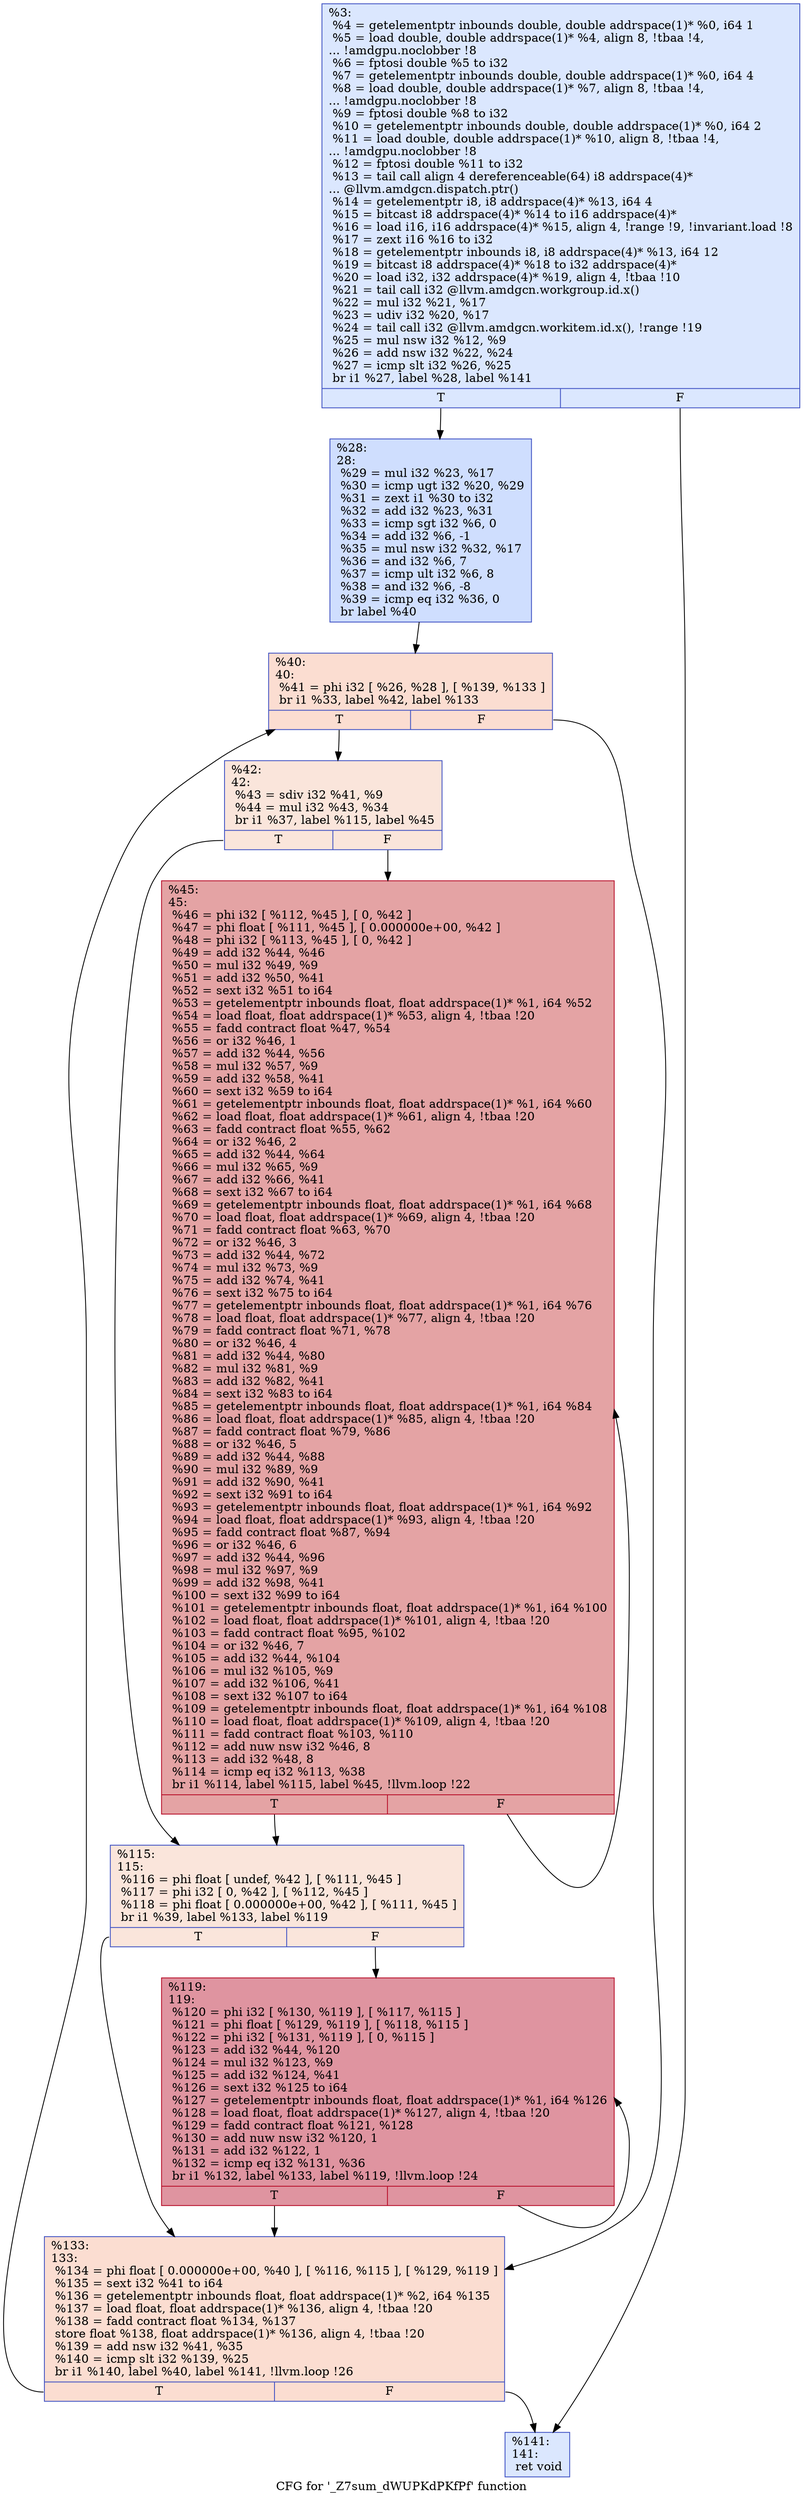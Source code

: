 digraph "CFG for '_Z7sum_dWUPKdPKfPf' function" {
	label="CFG for '_Z7sum_dWUPKdPKfPf' function";

	Node0x4f356f0 [shape=record,color="#3d50c3ff", style=filled, fillcolor="#aec9fc70",label="{%3:\l  %4 = getelementptr inbounds double, double addrspace(1)* %0, i64 1\l  %5 = load double, double addrspace(1)* %4, align 8, !tbaa !4,\l... !amdgpu.noclobber !8\l  %6 = fptosi double %5 to i32\l  %7 = getelementptr inbounds double, double addrspace(1)* %0, i64 4\l  %8 = load double, double addrspace(1)* %7, align 8, !tbaa !4,\l... !amdgpu.noclobber !8\l  %9 = fptosi double %8 to i32\l  %10 = getelementptr inbounds double, double addrspace(1)* %0, i64 2\l  %11 = load double, double addrspace(1)* %10, align 8, !tbaa !4,\l... !amdgpu.noclobber !8\l  %12 = fptosi double %11 to i32\l  %13 = tail call align 4 dereferenceable(64) i8 addrspace(4)*\l... @llvm.amdgcn.dispatch.ptr()\l  %14 = getelementptr i8, i8 addrspace(4)* %13, i64 4\l  %15 = bitcast i8 addrspace(4)* %14 to i16 addrspace(4)*\l  %16 = load i16, i16 addrspace(4)* %15, align 4, !range !9, !invariant.load !8\l  %17 = zext i16 %16 to i32\l  %18 = getelementptr inbounds i8, i8 addrspace(4)* %13, i64 12\l  %19 = bitcast i8 addrspace(4)* %18 to i32 addrspace(4)*\l  %20 = load i32, i32 addrspace(4)* %19, align 4, !tbaa !10\l  %21 = tail call i32 @llvm.amdgcn.workgroup.id.x()\l  %22 = mul i32 %21, %17\l  %23 = udiv i32 %20, %17\l  %24 = tail call i32 @llvm.amdgcn.workitem.id.x(), !range !19\l  %25 = mul nsw i32 %12, %9\l  %26 = add nsw i32 %22, %24\l  %27 = icmp slt i32 %26, %25\l  br i1 %27, label %28, label %141\l|{<s0>T|<s1>F}}"];
	Node0x4f356f0:s0 -> Node0x4f38db0;
	Node0x4f356f0:s1 -> Node0x4f38e40;
	Node0x4f38db0 [shape=record,color="#3d50c3ff", style=filled, fillcolor="#93b5fe70",label="{%28:\l28:                                               \l  %29 = mul i32 %23, %17\l  %30 = icmp ugt i32 %20, %29\l  %31 = zext i1 %30 to i32\l  %32 = add i32 %23, %31\l  %33 = icmp sgt i32 %6, 0\l  %34 = add i32 %6, -1\l  %35 = mul nsw i32 %32, %17\l  %36 = and i32 %6, 7\l  %37 = icmp ult i32 %6, 8\l  %38 = and i32 %6, -8\l  %39 = icmp eq i32 %36, 0\l  br label %40\l}"];
	Node0x4f38db0 -> Node0x4f39770;
	Node0x4f39770 [shape=record,color="#3d50c3ff", style=filled, fillcolor="#f7b39670",label="{%40:\l40:                                               \l  %41 = phi i32 [ %26, %28 ], [ %139, %133 ]\l  br i1 %33, label %42, label %133\l|{<s0>T|<s1>F}}"];
	Node0x4f39770:s0 -> Node0x4f399a0;
	Node0x4f39770:s1 -> Node0x4f39860;
	Node0x4f399a0 [shape=record,color="#3d50c3ff", style=filled, fillcolor="#f4c5ad70",label="{%42:\l42:                                               \l  %43 = sdiv i32 %41, %9\l  %44 = mul i32 %43, %34\l  br i1 %37, label %115, label %45\l|{<s0>T|<s1>F}}"];
	Node0x4f399a0:s0 -> Node0x4f39c00;
	Node0x4f399a0:s1 -> Node0x4f39c50;
	Node0x4f39c50 [shape=record,color="#b70d28ff", style=filled, fillcolor="#c32e3170",label="{%45:\l45:                                               \l  %46 = phi i32 [ %112, %45 ], [ 0, %42 ]\l  %47 = phi float [ %111, %45 ], [ 0.000000e+00, %42 ]\l  %48 = phi i32 [ %113, %45 ], [ 0, %42 ]\l  %49 = add i32 %44, %46\l  %50 = mul i32 %49, %9\l  %51 = add i32 %50, %41\l  %52 = sext i32 %51 to i64\l  %53 = getelementptr inbounds float, float addrspace(1)* %1, i64 %52\l  %54 = load float, float addrspace(1)* %53, align 4, !tbaa !20\l  %55 = fadd contract float %47, %54\l  %56 = or i32 %46, 1\l  %57 = add i32 %44, %56\l  %58 = mul i32 %57, %9\l  %59 = add i32 %58, %41\l  %60 = sext i32 %59 to i64\l  %61 = getelementptr inbounds float, float addrspace(1)* %1, i64 %60\l  %62 = load float, float addrspace(1)* %61, align 4, !tbaa !20\l  %63 = fadd contract float %55, %62\l  %64 = or i32 %46, 2\l  %65 = add i32 %44, %64\l  %66 = mul i32 %65, %9\l  %67 = add i32 %66, %41\l  %68 = sext i32 %67 to i64\l  %69 = getelementptr inbounds float, float addrspace(1)* %1, i64 %68\l  %70 = load float, float addrspace(1)* %69, align 4, !tbaa !20\l  %71 = fadd contract float %63, %70\l  %72 = or i32 %46, 3\l  %73 = add i32 %44, %72\l  %74 = mul i32 %73, %9\l  %75 = add i32 %74, %41\l  %76 = sext i32 %75 to i64\l  %77 = getelementptr inbounds float, float addrspace(1)* %1, i64 %76\l  %78 = load float, float addrspace(1)* %77, align 4, !tbaa !20\l  %79 = fadd contract float %71, %78\l  %80 = or i32 %46, 4\l  %81 = add i32 %44, %80\l  %82 = mul i32 %81, %9\l  %83 = add i32 %82, %41\l  %84 = sext i32 %83 to i64\l  %85 = getelementptr inbounds float, float addrspace(1)* %1, i64 %84\l  %86 = load float, float addrspace(1)* %85, align 4, !tbaa !20\l  %87 = fadd contract float %79, %86\l  %88 = or i32 %46, 5\l  %89 = add i32 %44, %88\l  %90 = mul i32 %89, %9\l  %91 = add i32 %90, %41\l  %92 = sext i32 %91 to i64\l  %93 = getelementptr inbounds float, float addrspace(1)* %1, i64 %92\l  %94 = load float, float addrspace(1)* %93, align 4, !tbaa !20\l  %95 = fadd contract float %87, %94\l  %96 = or i32 %46, 6\l  %97 = add i32 %44, %96\l  %98 = mul i32 %97, %9\l  %99 = add i32 %98, %41\l  %100 = sext i32 %99 to i64\l  %101 = getelementptr inbounds float, float addrspace(1)* %1, i64 %100\l  %102 = load float, float addrspace(1)* %101, align 4, !tbaa !20\l  %103 = fadd contract float %95, %102\l  %104 = or i32 %46, 7\l  %105 = add i32 %44, %104\l  %106 = mul i32 %105, %9\l  %107 = add i32 %106, %41\l  %108 = sext i32 %107 to i64\l  %109 = getelementptr inbounds float, float addrspace(1)* %1, i64 %108\l  %110 = load float, float addrspace(1)* %109, align 4, !tbaa !20\l  %111 = fadd contract float %103, %110\l  %112 = add nuw nsw i32 %46, 8\l  %113 = add i32 %48, 8\l  %114 = icmp eq i32 %113, %38\l  br i1 %114, label %115, label %45, !llvm.loop !22\l|{<s0>T|<s1>F}}"];
	Node0x4f39c50:s0 -> Node0x4f39c00;
	Node0x4f39c50:s1 -> Node0x4f39c50;
	Node0x4f39c00 [shape=record,color="#3d50c3ff", style=filled, fillcolor="#f4c5ad70",label="{%115:\l115:                                              \l  %116 = phi float [ undef, %42 ], [ %111, %45 ]\l  %117 = phi i32 [ 0, %42 ], [ %112, %45 ]\l  %118 = phi float [ 0.000000e+00, %42 ], [ %111, %45 ]\l  br i1 %39, label %133, label %119\l|{<s0>T|<s1>F}}"];
	Node0x4f39c00:s0 -> Node0x4f39860;
	Node0x4f39c00:s1 -> Node0x4f3e090;
	Node0x4f3e090 [shape=record,color="#b70d28ff", style=filled, fillcolor="#b70d2870",label="{%119:\l119:                                              \l  %120 = phi i32 [ %130, %119 ], [ %117, %115 ]\l  %121 = phi float [ %129, %119 ], [ %118, %115 ]\l  %122 = phi i32 [ %131, %119 ], [ 0, %115 ]\l  %123 = add i32 %44, %120\l  %124 = mul i32 %123, %9\l  %125 = add i32 %124, %41\l  %126 = sext i32 %125 to i64\l  %127 = getelementptr inbounds float, float addrspace(1)* %1, i64 %126\l  %128 = load float, float addrspace(1)* %127, align 4, !tbaa !20\l  %129 = fadd contract float %121, %128\l  %130 = add nuw nsw i32 %120, 1\l  %131 = add i32 %122, 1\l  %132 = icmp eq i32 %131, %36\l  br i1 %132, label %133, label %119, !llvm.loop !24\l|{<s0>T|<s1>F}}"];
	Node0x4f3e090:s0 -> Node0x4f39860;
	Node0x4f3e090:s1 -> Node0x4f3e090;
	Node0x4f39860 [shape=record,color="#3d50c3ff", style=filled, fillcolor="#f7b39670",label="{%133:\l133:                                              \l  %134 = phi float [ 0.000000e+00, %40 ], [ %116, %115 ], [ %129, %119 ]\l  %135 = sext i32 %41 to i64\l  %136 = getelementptr inbounds float, float addrspace(1)* %2, i64 %135\l  %137 = load float, float addrspace(1)* %136, align 4, !tbaa !20\l  %138 = fadd contract float %134, %137\l  store float %138, float addrspace(1)* %136, align 4, !tbaa !20\l  %139 = add nsw i32 %41, %35\l  %140 = icmp slt i32 %139, %25\l  br i1 %140, label %40, label %141, !llvm.loop !26\l|{<s0>T|<s1>F}}"];
	Node0x4f39860:s0 -> Node0x4f39770;
	Node0x4f39860:s1 -> Node0x4f38e40;
	Node0x4f38e40 [shape=record,color="#3d50c3ff", style=filled, fillcolor="#aec9fc70",label="{%141:\l141:                                              \l  ret void\l}"];
}
